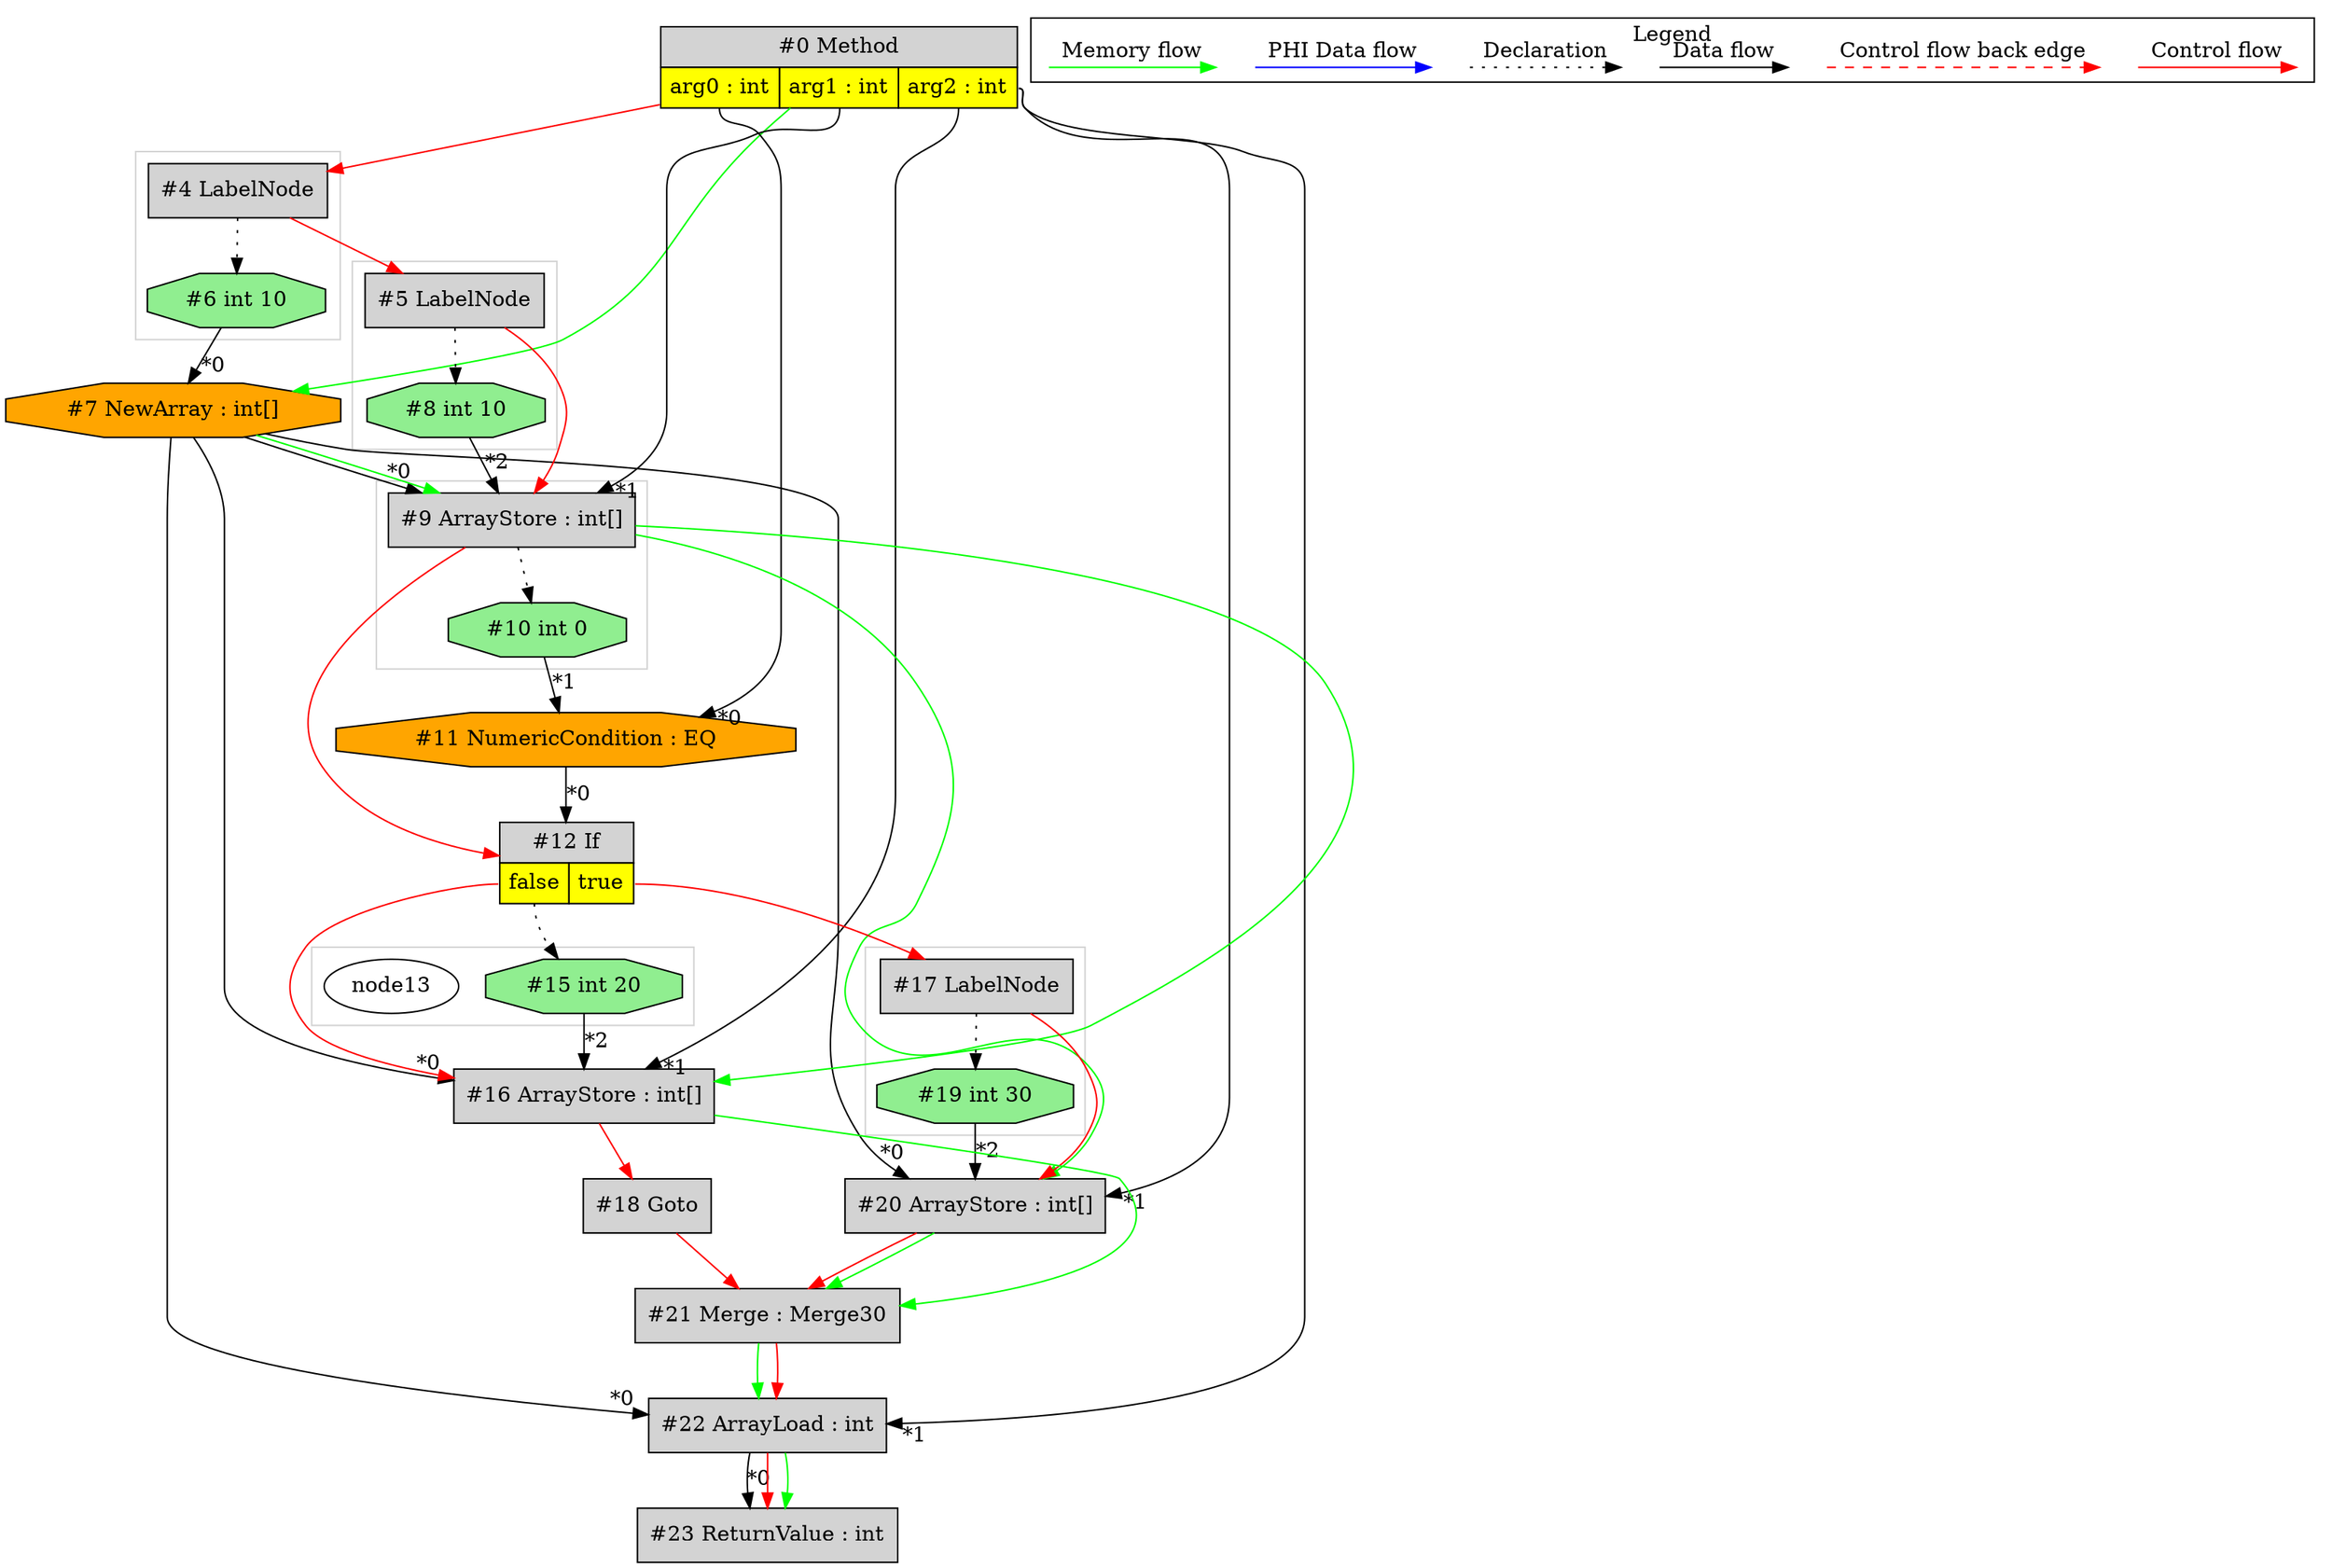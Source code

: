 digraph {
 ordering="in";
 node0[margin="0", label=<<table border="0" cellborder="1" cellspacing="0" cellpadding="5"><tr><td colspan="3">#0 Method</td></tr><tr><td port="prj2" bgcolor="yellow">arg0 : int</td><td port="prj1" bgcolor="yellow">arg1 : int</td><td port="prj3" bgcolor="yellow">arg2 : int</td></tr></table>>,shape=none, fillcolor=lightgrey, style=filled];
 node20[label="#20 ArrayStore : int[]",shape=box, fillcolor=lightgrey, style=filled];
 node7 -> node20[headlabel="*0", labeldistance=2];
 node0:prj3 -> node20[headlabel="*1", labeldistance=2];
 node19 -> node20[headlabel="*2", labeldistance=2];
 node9 -> node20[labeldistance=2, color=green, constraint=false];
 node17 -> node20[labeldistance=2, color=red, fontcolor=red];
 node17[label="#17 LabelNode",shape=box, fillcolor=lightgrey, style=filled];
 node12:prj14 -> node17[labeldistance=2, color=red, fontcolor=red];
 node12[margin="0", label=<<table border="0" cellborder="1" cellspacing="0" cellpadding="5"><tr><td colspan="2">#12 If</td></tr><tr><td port="prj13" bgcolor="yellow">false</td><td port="prj14" bgcolor="yellow">true</td></tr></table>>,shape=none, fillcolor=lightgrey, style=filled];
 node11 -> node12[headlabel="*0", labeldistance=2];
 node9 -> node12[labeldistance=2, color=red, fontcolor=red];
 node9[label="#9 ArrayStore : int[]",shape=box, fillcolor=lightgrey, style=filled];
 node7 -> node9[headlabel="*0", labeldistance=2];
 node0:prj1 -> node9[headlabel="*1", labeldistance=2];
 node8 -> node9[headlabel="*2", labeldistance=2];
 node7 -> node9[labeldistance=2, color=green, constraint=false];
 node5 -> node9[labeldistance=2, color=red, fontcolor=red];
 node5[label="#5 LabelNode",shape=box, fillcolor=lightgrey, style=filled];
 node4 -> node5[labeldistance=2, color=red, fontcolor=red];
 node4[label="#4 LabelNode",shape=box, fillcolor=lightgrey, style=filled];
 node0 -> node4[labeldistance=2, color=red, fontcolor=red];
 node6[label="#6 int 10",shape=octagon, fillcolor=lightgreen, style=filled];
 node4 -> node6[style=dotted];
 node7[label="#7 NewArray : int[]",shape=octagon, fillcolor=orange, style=filled];
 node6 -> node7[headlabel="*0", labeldistance=2];
 node0 -> node7[labeldistance=2, color=green, constraint=false];
 node22[label="#22 ArrayLoad : int",shape=box, fillcolor=lightgrey, style=filled];
 node7 -> node22[headlabel="*0", labeldistance=2];
 node0:prj3 -> node22[headlabel="*1", labeldistance=2];
 node21 -> node22[labeldistance=2, color=green, constraint=false];
 node21 -> node22[labeldistance=2, color=red, fontcolor=red];
 node21[label="#21 Merge : Merge30",shape=box, fillcolor=lightgrey, style=filled];
 node18 -> node21[labeldistance=2, color=red, fontcolor=red];
 node20 -> node21[labeldistance=2, color=red, fontcolor=red];
 node16 -> node21[labeldistance=2, color=green, constraint=false];
 node20 -> node21[labeldistance=2, color=green, constraint=false];
 node16[label="#16 ArrayStore : int[]",shape=box, fillcolor=lightgrey, style=filled];
 node7 -> node16[headlabel="*0", labeldistance=2];
 node0:prj3 -> node16[headlabel="*1", labeldistance=2];
 node15 -> node16[headlabel="*2", labeldistance=2];
 node9 -> node16[labeldistance=2, color=green, constraint=false];
 node12:prj13 -> node16[labeldistance=2, color=red, fontcolor=red];
 node15[label="#15 int 20",shape=octagon, fillcolor=lightgreen, style=filled];
 node12:prj13 -> node15[style=dotted];
 node18[label="#18 Goto",shape=box, fillcolor=lightgrey, style=filled];
 node16 -> node18[labeldistance=2, color=red, fontcolor=red];
 node23[label="#23 ReturnValue : int",shape=box, fillcolor=lightgrey, style=filled];
 node22 -> node23[headlabel="*0", labeldistance=2];
 node22 -> node23[labeldistance=2, color=red, fontcolor=red];
 node22 -> node23[labeldistance=2, color=green, constraint=false];
 node8[label="#8 int 10",shape=octagon, fillcolor=lightgreen, style=filled];
 node5 -> node8[style=dotted];
 node10[label="#10 int 0",shape=octagon, fillcolor=lightgreen, style=filled];
 node9 -> node10[style=dotted];
 node11[label="#11 NumericCondition : EQ",shape=octagon, fillcolor=orange, style=filled];
 node0:prj2 -> node11[headlabel="*0", labeldistance=2];
 node10 -> node11[headlabel="*1", labeldistance=2];
 node19[label="#19 int 30",shape=octagon, fillcolor=lightgreen, style=filled];
 node17 -> node19[style=dotted];
 subgraph cluster_0 {
  color=lightgray;
  node9;
  node10;
 }
 subgraph cluster_1 {
  color=lightgray;
  node13;
  node15;
 }
 subgraph cluster_2 {
  color=lightgray;
  node5;
  node8;
 }
 subgraph cluster_3 {
  color=lightgray;
  node4;
  node6;
 }
 subgraph cluster_4 {
  color=lightgray;
  node17;
  node19;
 }
 subgraph cluster_000 {
  label = "Legend";
  node [shape=point]
  {
   rank=same;
   c0 [style = invis];
   c1 [style = invis];
   c2 [style = invis];
   c3 [style = invis];
   d0 [style = invis];
   d1 [style = invis];
   d2 [style = invis];
   d3 [style = invis];
   d4 [style = invis];
   d5 [style = invis];
   d6 [style = invis];
   d7 [style = invis];
  }
  c0 -> c1 [label="Control flow", style=solid, color=red]
  c2 -> c3 [label="Control flow back edge", style=dashed, color=red]
  d0 -> d1 [label="Data flow"]
  d2 -> d3 [label="Declaration", style=dotted]
  d4 -> d5 [label="PHI Data flow", color=blue]
  d6 -> d7 [label="Memory flow", color=green]
 }

}
